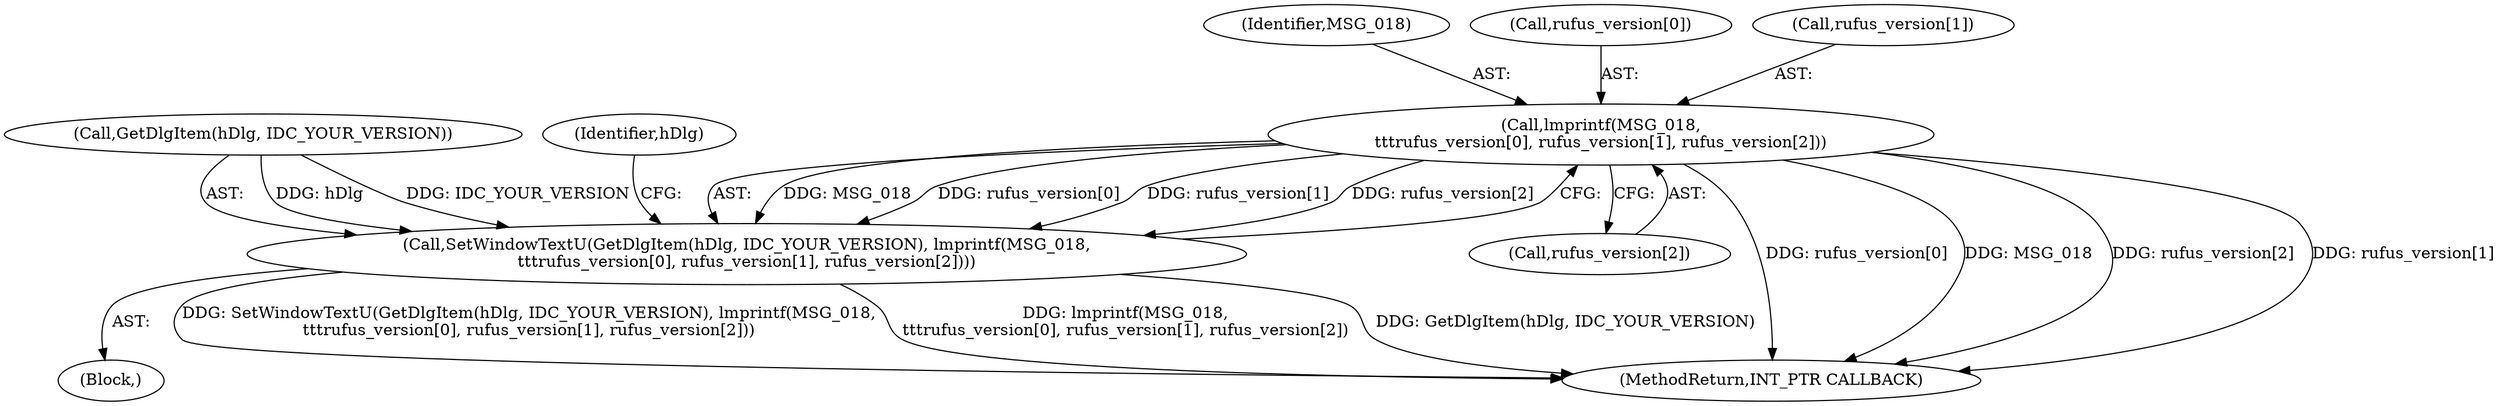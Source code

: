 digraph "0_rufus_c3c39f7f8a11f612c4ebf7affce25ec6928eb1cb_1@array" {
"1000199" [label="(Call,lmprintf(MSG_018,\n\t\t\trufus_version[0], rufus_version[1], rufus_version[2]))"];
"1000195" [label="(Call,SetWindowTextU(GetDlgItem(hDlg, IDC_YOUR_VERSION), lmprintf(MSG_018,\n\t\t\trufus_version[0], rufus_version[1], rufus_version[2])))"];
"1000195" [label="(Call,SetWindowTextU(GetDlgItem(hDlg, IDC_YOUR_VERSION), lmprintf(MSG_018,\n\t\t\trufus_version[0], rufus_version[1], rufus_version[2])))"];
"1000207" [label="(Call,rufus_version[2])"];
"1000200" [label="(Identifier,MSG_018)"];
"1000196" [label="(Call,GetDlgItem(hDlg, IDC_YOUR_VERSION))"];
"1000199" [label="(Call,lmprintf(MSG_018,\n\t\t\trufus_version[0], rufus_version[1], rufus_version[2]))"];
"1000201" [label="(Call,rufus_version[0])"];
"1000561" [label="(MethodReturn,INT_PTR CALLBACK)"];
"1000139" [label="(Block,)"];
"1000212" [label="(Identifier,hDlg)"];
"1000204" [label="(Call,rufus_version[1])"];
"1000199" -> "1000195"  [label="AST: "];
"1000199" -> "1000207"  [label="CFG: "];
"1000200" -> "1000199"  [label="AST: "];
"1000201" -> "1000199"  [label="AST: "];
"1000204" -> "1000199"  [label="AST: "];
"1000207" -> "1000199"  [label="AST: "];
"1000195" -> "1000199"  [label="CFG: "];
"1000199" -> "1000561"  [label="DDG: rufus_version[0]"];
"1000199" -> "1000561"  [label="DDG: MSG_018"];
"1000199" -> "1000561"  [label="DDG: rufus_version[2]"];
"1000199" -> "1000561"  [label="DDG: rufus_version[1]"];
"1000199" -> "1000195"  [label="DDG: MSG_018"];
"1000199" -> "1000195"  [label="DDG: rufus_version[0]"];
"1000199" -> "1000195"  [label="DDG: rufus_version[1]"];
"1000199" -> "1000195"  [label="DDG: rufus_version[2]"];
"1000195" -> "1000139"  [label="AST: "];
"1000196" -> "1000195"  [label="AST: "];
"1000212" -> "1000195"  [label="CFG: "];
"1000195" -> "1000561"  [label="DDG: SetWindowTextU(GetDlgItem(hDlg, IDC_YOUR_VERSION), lmprintf(MSG_018,\n\t\t\trufus_version[0], rufus_version[1], rufus_version[2]))"];
"1000195" -> "1000561"  [label="DDG: lmprintf(MSG_018,\n\t\t\trufus_version[0], rufus_version[1], rufus_version[2])"];
"1000195" -> "1000561"  [label="DDG: GetDlgItem(hDlg, IDC_YOUR_VERSION)"];
"1000196" -> "1000195"  [label="DDG: hDlg"];
"1000196" -> "1000195"  [label="DDG: IDC_YOUR_VERSION"];
}
